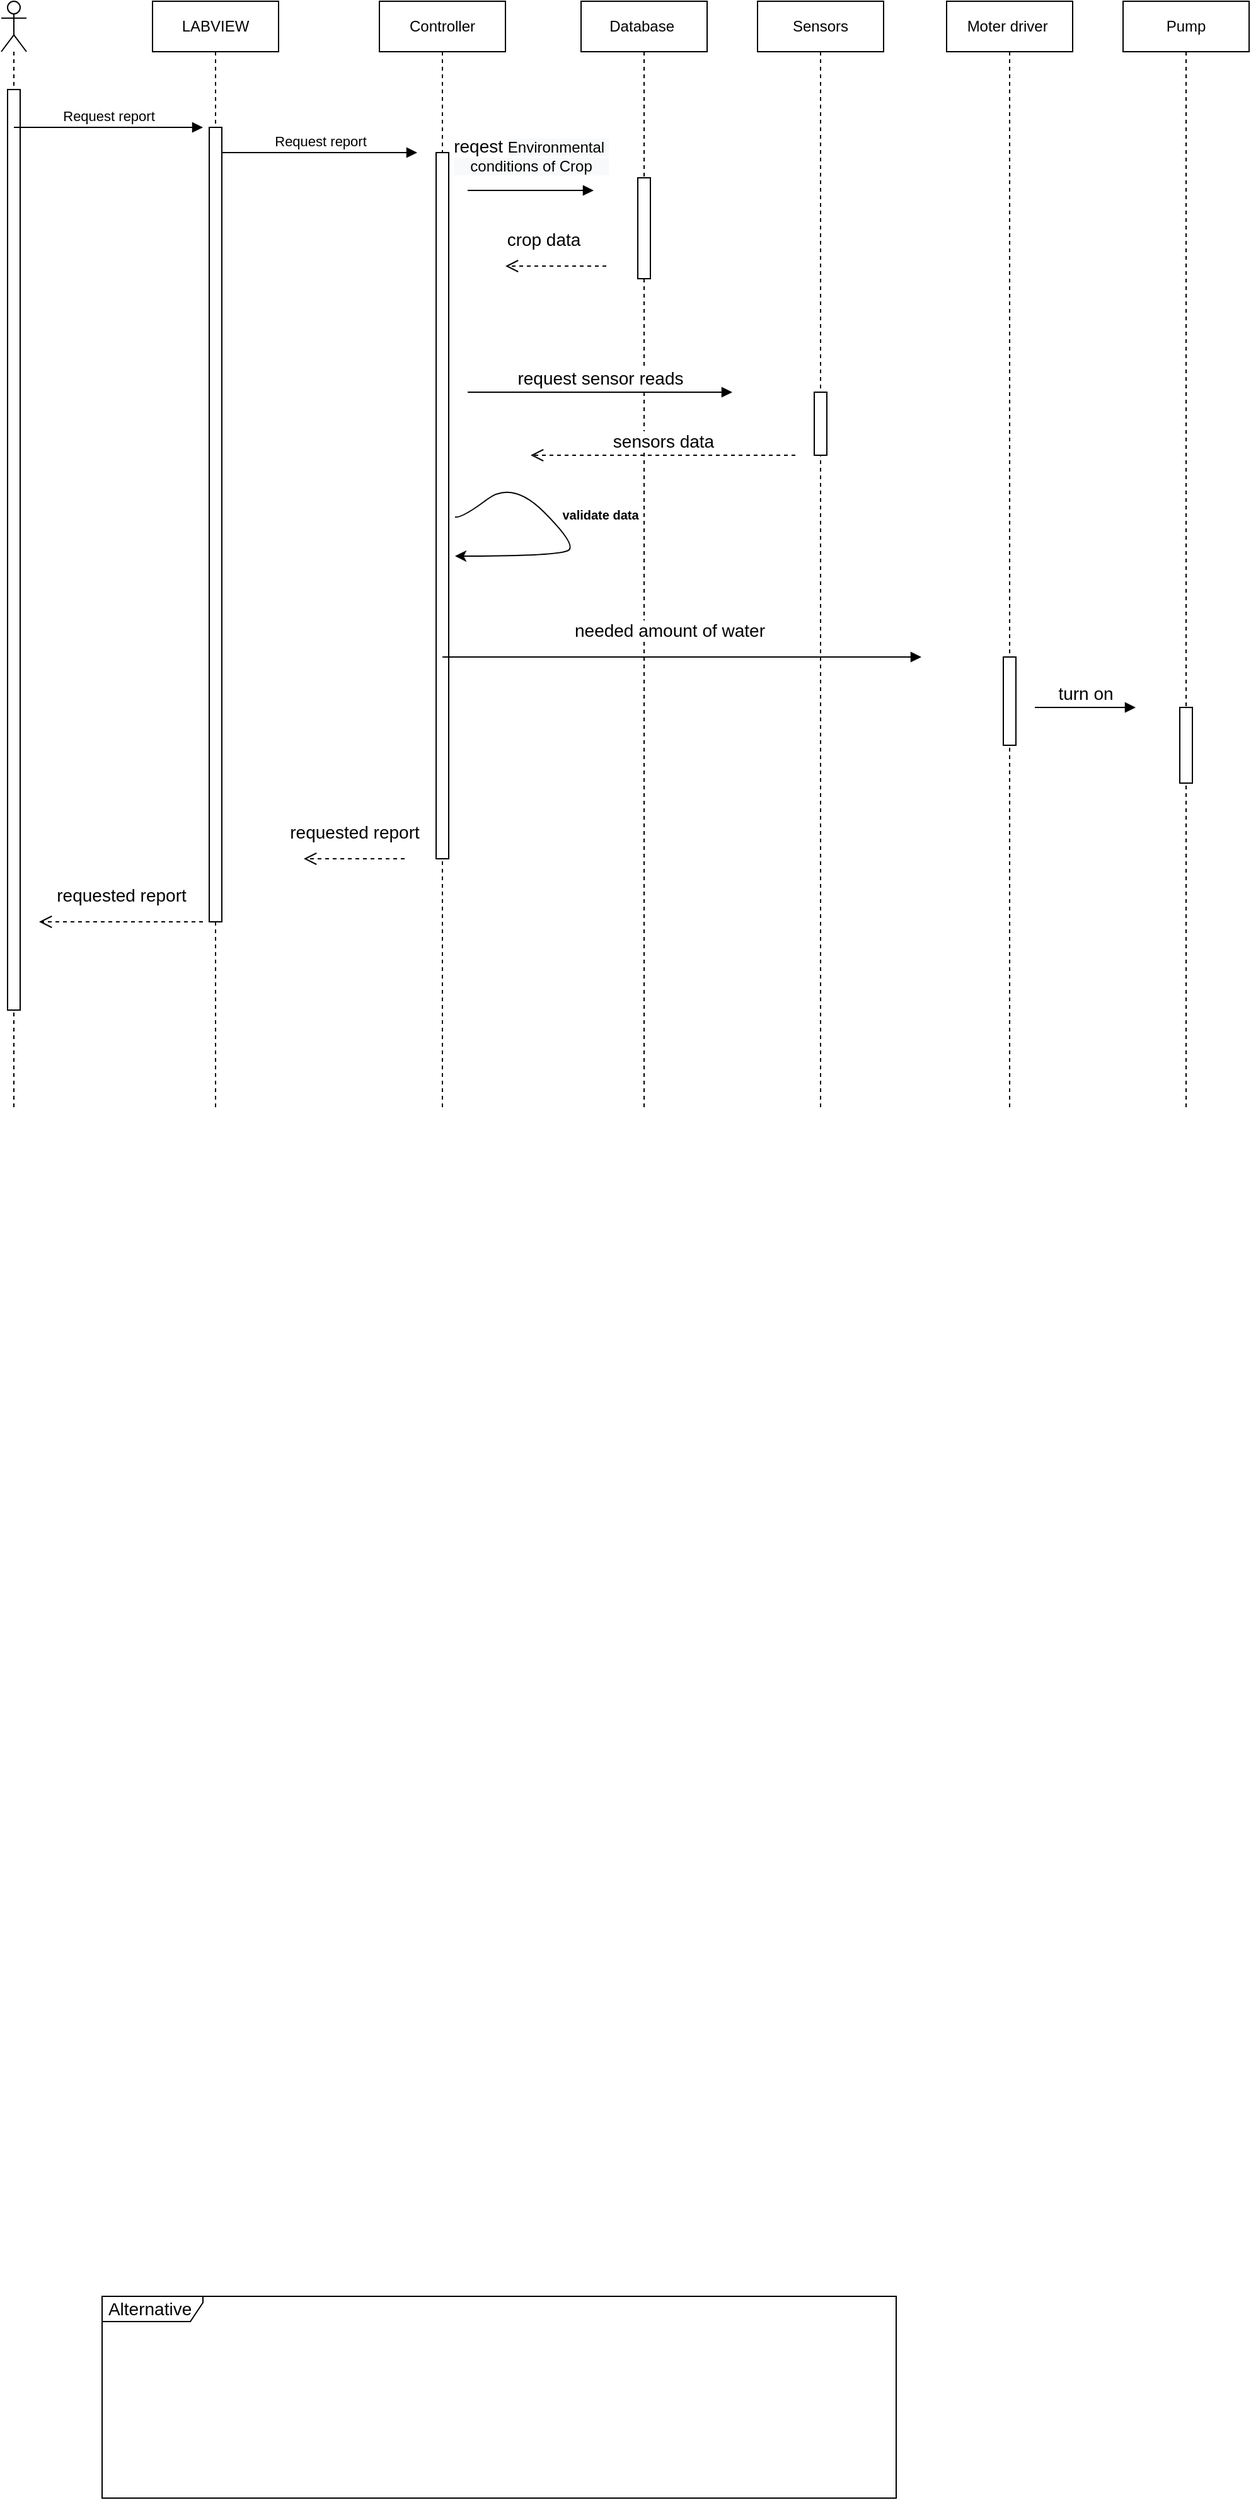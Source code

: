 <mxfile version="20.3.0" type="device"><diagram id="J4TSp0S74Jtblln5nYpY" name="Page-1"><mxGraphModel dx="2583" dy="1562" grid="1" gridSize="10" guides="1" tooltips="1" connect="1" arrows="1" fold="1" page="1" pageScale="1" pageWidth="850" pageHeight="1100" math="0" shadow="0"><root><mxCell id="0"/><mxCell id="1" parent="0"/><mxCell id="tRTorsozZUCoCrgInyY2-1" value="Alternative&amp;nbsp;" style="shape=umlFrame;whiteSpace=wrap;html=1;fontSize=14;width=80;height=20;" parent="1" vertex="1"><mxGeometry x="170" y="1860" width="630" height="160" as="geometry"/></mxCell><mxCell id="GuXMYtGwWGAXzlfnBUJi-1" value="" style="shape=umlLifeline;participant=umlActor;perimeter=lifelinePerimeter;whiteSpace=wrap;html=1;container=1;collapsible=0;recursiveResize=0;verticalAlign=top;spacingTop=36;outlineConnect=0;" parent="1" vertex="1"><mxGeometry x="90" y="40" width="20" height="880" as="geometry"/></mxCell><mxCell id="jBQ31ljOJzsHm5zKnXPh-1" value="" style="html=1;points=[];perimeter=orthogonalPerimeter;" vertex="1" parent="GuXMYtGwWGAXzlfnBUJi-1"><mxGeometry x="5" y="70" width="10" height="730" as="geometry"/></mxCell><mxCell id="GuXMYtGwWGAXzlfnBUJi-2" value="LABVIEW" style="shape=umlLifeline;perimeter=lifelinePerimeter;whiteSpace=wrap;html=1;container=1;collapsible=0;recursiveResize=0;outlineConnect=0;" parent="1" vertex="1"><mxGeometry x="210" y="40" width="100" height="880" as="geometry"/></mxCell><mxCell id="jBQ31ljOJzsHm5zKnXPh-5" value="" style="html=1;points=[];perimeter=orthogonalPerimeter;" vertex="1" parent="GuXMYtGwWGAXzlfnBUJi-2"><mxGeometry x="45" y="100" width="10" height="630" as="geometry"/></mxCell><mxCell id="GuXMYtGwWGAXzlfnBUJi-4" value="Database&amp;nbsp;" style="shape=umlLifeline;perimeter=lifelinePerimeter;whiteSpace=wrap;html=1;container=1;collapsible=0;recursiveResize=0;outlineConnect=0;" parent="1" vertex="1"><mxGeometry x="550" y="40" width="100" height="880" as="geometry"/></mxCell><mxCell id="jBQ31ljOJzsHm5zKnXPh-6" value="" style="html=1;points=[];perimeter=orthogonalPerimeter;" vertex="1" parent="GuXMYtGwWGAXzlfnBUJi-4"><mxGeometry x="45" y="140" width="10" height="80" as="geometry"/></mxCell><mxCell id="jBQ31ljOJzsHm5zKnXPh-17" value="sensors data" style="html=1;verticalAlign=bottom;endArrow=open;dashed=1;endSize=8;rounded=0;fontSize=14;" edge="1" parent="GuXMYtGwWGAXzlfnBUJi-4"><mxGeometry relative="1" as="geometry"><mxPoint x="170" y="360" as="sourcePoint"/><mxPoint x="-40" y="360" as="targetPoint"/></mxGeometry></mxCell><mxCell id="jBQ31ljOJzsHm5zKnXPh-19" value="&lt;font style=&quot;font-size: 10px;&quot;&gt;validate data&lt;/font&gt;" style="text;html=1;align=center;verticalAlign=middle;resizable=0;points=[];autosize=1;strokeColor=none;fillColor=none;fontSize=16;fontStyle=1" vertex="1" parent="GuXMYtGwWGAXzlfnBUJi-4"><mxGeometry x="-25" y="390" width="80" height="30" as="geometry"/></mxCell><mxCell id="GuXMYtGwWGAXzlfnBUJi-5" value="Controller" style="shape=umlLifeline;perimeter=lifelinePerimeter;whiteSpace=wrap;html=1;container=1;collapsible=0;recursiveResize=0;outlineConnect=0;" parent="1" vertex="1"><mxGeometry x="390" y="40" width="100" height="880" as="geometry"/></mxCell><mxCell id="jBQ31ljOJzsHm5zKnXPh-8" value="" style="html=1;points=[];perimeter=orthogonalPerimeter;" vertex="1" parent="GuXMYtGwWGAXzlfnBUJi-5"><mxGeometry x="45" y="120" width="10" height="560" as="geometry"/></mxCell><mxCell id="jBQ31ljOJzsHm5zKnXPh-16" value="request sensor reads" style="html=1;verticalAlign=bottom;endArrow=block;rounded=0;fontSize=14;" edge="1" parent="GuXMYtGwWGAXzlfnBUJi-5"><mxGeometry width="80" relative="1" as="geometry"><mxPoint x="70" y="310" as="sourcePoint"/><mxPoint x="280" y="310" as="targetPoint"/></mxGeometry></mxCell><mxCell id="GuXMYtGwWGAXzlfnBUJi-6" value="Sensors" style="shape=umlLifeline;perimeter=lifelinePerimeter;whiteSpace=wrap;html=1;container=1;collapsible=0;recursiveResize=0;outlineConnect=0;" parent="1" vertex="1"><mxGeometry x="690" y="40" width="100" height="880" as="geometry"/></mxCell><mxCell id="jBQ31ljOJzsHm5zKnXPh-7" value="" style="html=1;points=[];perimeter=orthogonalPerimeter;" vertex="1" parent="GuXMYtGwWGAXzlfnBUJi-6"><mxGeometry x="45" y="310" width="10" height="50" as="geometry"/></mxCell><mxCell id="GuXMYtGwWGAXzlfnBUJi-9" value="Pump" style="shape=umlLifeline;perimeter=lifelinePerimeter;whiteSpace=wrap;html=1;container=1;collapsible=0;recursiveResize=0;outlineConnect=0;" parent="1" vertex="1"><mxGeometry x="980" y="40" width="100" height="880" as="geometry"/></mxCell><mxCell id="jBQ31ljOJzsHm5zKnXPh-10" value="" style="html=1;points=[];perimeter=orthogonalPerimeter;" vertex="1" parent="GuXMYtGwWGAXzlfnBUJi-9"><mxGeometry x="45" y="560" width="10" height="60" as="geometry"/></mxCell><mxCell id="GuXMYtGwWGAXzlfnBUJi-10" value="Moter driver&amp;nbsp;" style="shape=umlLifeline;perimeter=lifelinePerimeter;whiteSpace=wrap;html=1;container=1;collapsible=0;recursiveResize=0;outlineConnect=0;" parent="1" vertex="1"><mxGeometry x="840" y="40" width="100" height="880" as="geometry"/></mxCell><mxCell id="jBQ31ljOJzsHm5zKnXPh-9" value="" style="html=1;points=[];perimeter=orthogonalPerimeter;" vertex="1" parent="GuXMYtGwWGAXzlfnBUJi-10"><mxGeometry x="45" y="520" width="10" height="70" as="geometry"/></mxCell><mxCell id="jBQ31ljOJzsHm5zKnXPh-21" value="turn on" style="html=1;verticalAlign=bottom;endArrow=block;rounded=0;fontSize=14;" edge="1" parent="GuXMYtGwWGAXzlfnBUJi-10"><mxGeometry width="80" relative="1" as="geometry"><mxPoint x="70" y="560" as="sourcePoint"/><mxPoint x="150" y="560" as="targetPoint"/></mxGeometry></mxCell><mxCell id="jBQ31ljOJzsHm5zKnXPh-4" value="Request report" style="html=1;verticalAlign=bottom;endArrow=block;rounded=0;" edge="1" parent="1" source="GuXMYtGwWGAXzlfnBUJi-1"><mxGeometry width="80" relative="1" as="geometry"><mxPoint x="110" y="140" as="sourcePoint"/><mxPoint x="250" y="140" as="targetPoint"/><Array as="points"><mxPoint x="170" y="140"/></Array></mxGeometry></mxCell><mxCell id="jBQ31ljOJzsHm5zKnXPh-11" value="Request report" style="html=1;verticalAlign=bottom;endArrow=block;rounded=0;" edge="1" parent="1" source="jBQ31ljOJzsHm5zKnXPh-5"><mxGeometry width="80" relative="1" as="geometry"><mxPoint x="280" y="160" as="sourcePoint"/><mxPoint x="420" y="160" as="targetPoint"/><Array as="points"><mxPoint x="340" y="160"/></Array></mxGeometry></mxCell><mxCell id="jBQ31ljOJzsHm5zKnXPh-12" value="&lt;font size=&quot;1&quot; style=&quot;&quot;&gt;&lt;span style=&quot;font-size: 14px;&quot;&gt;reqest&amp;nbsp;&lt;/span&gt;&lt;/font&gt;&lt;span style=&quot;background-color: rgb(248, 249, 250); font-size: 12px;&quot;&gt;Environmental&amp;nbsp;&lt;/span&gt;&lt;div style=&quot;font-size: 12px; background-color: rgb(248, 249, 250);&quot;&gt;conditions&amp;nbsp;&lt;span style=&quot;background-color: initial;&quot;&gt;of Crop&lt;/span&gt;&lt;/div&gt;" style="html=1;verticalAlign=bottom;endArrow=block;rounded=0;" edge="1" parent="1"><mxGeometry y="10" width="80" relative="1" as="geometry"><mxPoint x="460" y="190" as="sourcePoint"/><mxPoint x="560" y="190" as="targetPoint"/><mxPoint as="offset"/></mxGeometry></mxCell><mxCell id="jBQ31ljOJzsHm5zKnXPh-15" value="crop data" style="html=1;verticalAlign=bottom;endArrow=open;dashed=1;endSize=8;rounded=0;fontSize=14;" edge="1" parent="1"><mxGeometry x="0.25" y="-10" relative="1" as="geometry"><mxPoint x="570" y="250" as="sourcePoint"/><mxPoint x="490" y="250" as="targetPoint"/><mxPoint as="offset"/></mxGeometry></mxCell><mxCell id="jBQ31ljOJzsHm5zKnXPh-18" value="" style="curved=1;endArrow=classic;html=1;rounded=0;fontSize=14;" edge="1" parent="1"><mxGeometry width="50" height="50" relative="1" as="geometry"><mxPoint x="450" y="449" as="sourcePoint"/><mxPoint x="450" y="480" as="targetPoint"/><Array as="points"><mxPoint x="455.5" y="450"/><mxPoint x="495.5" y="420"/><mxPoint x="545.5" y="470"/><mxPoint x="535.5" y="480"/></Array></mxGeometry></mxCell><mxCell id="jBQ31ljOJzsHm5zKnXPh-20" value="needed amount of water" style="html=1;verticalAlign=bottom;endArrow=block;rounded=0;fontSize=14;" edge="1" parent="1" source="GuXMYtGwWGAXzlfnBUJi-5"><mxGeometry x="-0.052" y="10" width="80" relative="1" as="geometry"><mxPoint x="500" y="550" as="sourcePoint"/><mxPoint x="820" y="560" as="targetPoint"/><mxPoint as="offset"/></mxGeometry></mxCell><mxCell id="jBQ31ljOJzsHm5zKnXPh-22" value="requested report" style="html=1;verticalAlign=bottom;endArrow=open;dashed=1;endSize=8;rounded=0;fontSize=14;" edge="1" parent="1"><mxGeometry y="-10" relative="1" as="geometry"><mxPoint x="410" y="720" as="sourcePoint"/><mxPoint x="330" y="720" as="targetPoint"/><mxPoint as="offset"/></mxGeometry></mxCell><mxCell id="jBQ31ljOJzsHm5zKnXPh-24" value="requested report" style="html=1;verticalAlign=bottom;endArrow=open;dashed=1;endSize=8;rounded=0;fontSize=14;" edge="1" parent="1"><mxGeometry y="-10" relative="1" as="geometry"><mxPoint x="250" y="770" as="sourcePoint"/><mxPoint x="120" y="770" as="targetPoint"/><mxPoint as="offset"/></mxGeometry></mxCell></root></mxGraphModel></diagram></mxfile>